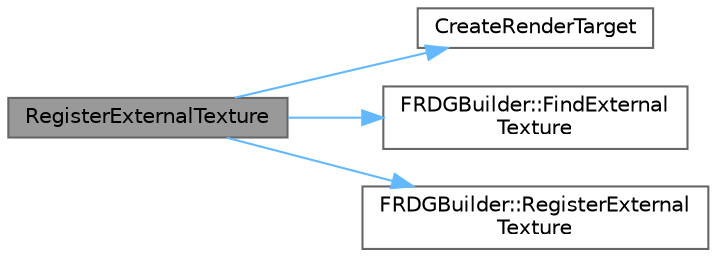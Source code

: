 digraph "RegisterExternalTexture"
{
 // INTERACTIVE_SVG=YES
 // LATEX_PDF_SIZE
  bgcolor="transparent";
  edge [fontname=Helvetica,fontsize=10,labelfontname=Helvetica,labelfontsize=10];
  node [fontname=Helvetica,fontsize=10,shape=box,height=0.2,width=0.4];
  rankdir="LR";
  Node1 [id="Node000001",label="RegisterExternalTexture",height=0.2,width=0.4,color="gray40", fillcolor="grey60", style="filled", fontcolor="black",tooltip=" "];
  Node1 -> Node2 [id="edge1_Node000001_Node000002",color="steelblue1",style="solid",tooltip=" "];
  Node2 [id="Node000002",label="CreateRenderTarget",height=0.2,width=0.4,color="grey40", fillcolor="white", style="filled",URL="$d1/db7/RendererInterface_8h.html#a494ee4b3c4ad36f4c9d741f66647c28e",tooltip="Creates an untracked pooled render target from an RHI texture."];
  Node1 -> Node3 [id="edge2_Node000001_Node000003",color="steelblue1",style="solid",tooltip=" "];
  Node3 [id="Node000003",label="FRDGBuilder::FindExternal\lTexture",height=0.2,width=0.4,color="grey40", fillcolor="white", style="filled",URL="$d5/dac/classFRDGBuilder.html#ae5927c7a075c59b8b4b8231cd857494f",tooltip="Finds an RDG texture associated with the external texture, or returns null if none is found."];
  Node1 -> Node4 [id="edge3_Node000001_Node000004",color="steelblue1",style="solid",tooltip=" "];
  Node4 [id="Node000004",label="FRDGBuilder::RegisterExternal\lTexture",height=0.2,width=0.4,color="grey40", fillcolor="white", style="filled",URL="$d5/dac/classFRDGBuilder.html#a5b388efeff397ce7fd3b9015a1687c02",tooltip="Registers a external pooled render target texture to be tracked by the render graph."];
}
